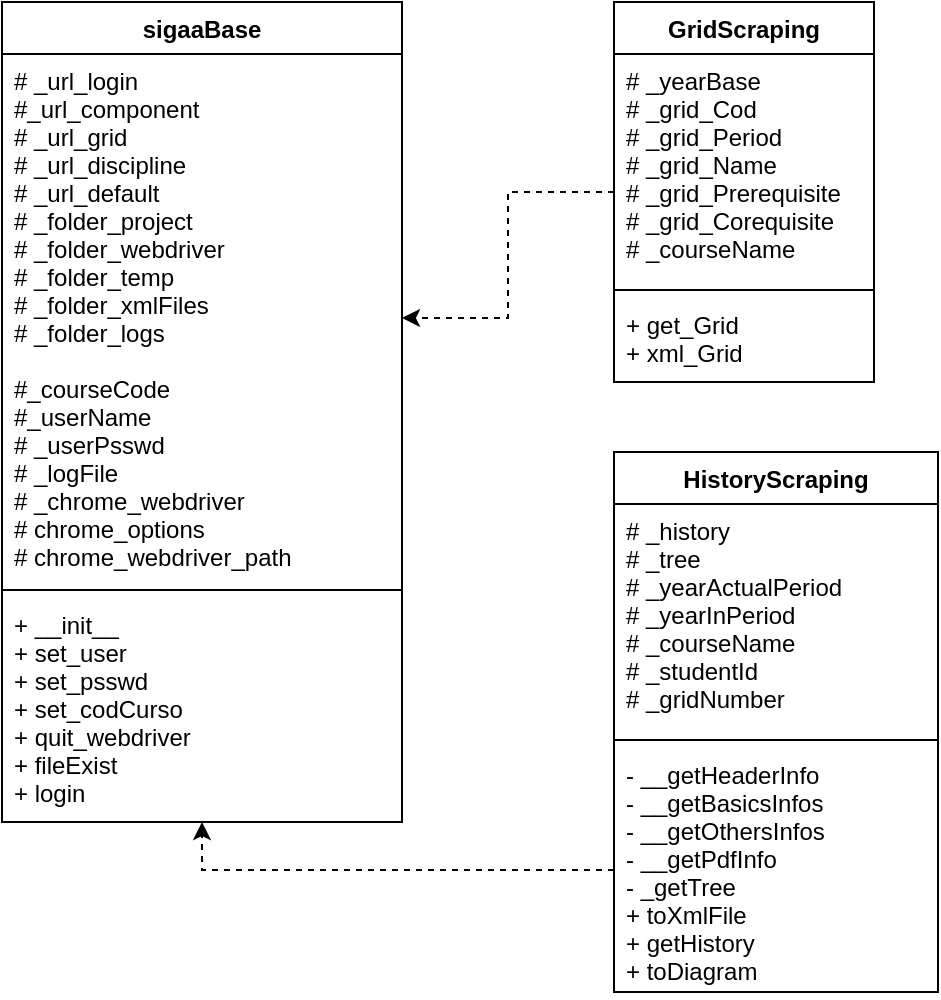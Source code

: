 <mxfile version="10.7.3" type="device"><diagram id="TUfjrLuIoflpBkXsVCOb" name="Page-1"><mxGraphModel dx="840" dy="442" grid="1" gridSize="10" guides="1" tooltips="1" connect="1" arrows="1" fold="1" page="1" pageScale="1" pageWidth="850" pageHeight="1100" background="#ffffff" math="0" shadow="0"><root><mxCell id="0"/><mxCell id="1" parent="0"/><mxCell id="PKCARS_-NlAy5rs864Q2-1" value="GridScraping" style="swimlane;fontStyle=1;align=center;verticalAlign=top;childLayout=stackLayout;horizontal=1;startSize=26;horizontalStack=0;resizeParent=1;resizeParentMax=0;resizeLast=0;collapsible=1;marginBottom=0;" parent="1" vertex="1"><mxGeometry x="356" y="120" width="130" height="190" as="geometry"><mxRectangle x="423" y="140" width="130" height="26" as="alternateBounds"/></mxGeometry></mxCell><mxCell id="PKCARS_-NlAy5rs864Q2-2" value="# _yearBase&#10;# _grid_Cod&#10;# _grid_Period&#10;# _grid_Name&#10;# _grid_Prerequisite&#10;# _grid_Corequisite&#10;# _courseName" style="text;strokeColor=none;fillColor=none;align=left;verticalAlign=top;spacingLeft=4;spacingRight=4;overflow=hidden;rotatable=0;points=[[0,0.5],[1,0.5]];portConstraint=eastwest;fontStyle=0" parent="PKCARS_-NlAy5rs864Q2-1" vertex="1"><mxGeometry y="26" width="130" height="114" as="geometry"/></mxCell><mxCell id="PKCARS_-NlAy5rs864Q2-3" value="" style="line;strokeWidth=1;fillColor=none;align=left;verticalAlign=middle;spacingTop=-1;spacingLeft=3;spacingRight=3;rotatable=0;labelPosition=right;points=[];portConstraint=eastwest;" parent="PKCARS_-NlAy5rs864Q2-1" vertex="1"><mxGeometry y="140" width="130" height="8" as="geometry"/></mxCell><mxCell id="PKCARS_-NlAy5rs864Q2-4" value="+ get_Grid&#10;+ xml_Grid&#10;" style="text;strokeColor=none;fillColor=none;align=left;verticalAlign=top;spacingLeft=4;spacingRight=4;overflow=hidden;rotatable=0;points=[[0,0.5],[1,0.5]];portConstraint=eastwest;" parent="PKCARS_-NlAy5rs864Q2-1" vertex="1"><mxGeometry y="148" width="130" height="42" as="geometry"/></mxCell><mxCell id="PKCARS_-NlAy5rs864Q2-15" style="edgeStyle=orthogonalEdgeStyle;rounded=0;orthogonalLoop=1;jettySize=auto;html=1;exitX=0;exitY=0.5;exitDx=0;exitDy=0;dashed=1;" parent="1" source="PKCARS_-NlAy5rs864Q2-1" target="PKCARS_-NlAy5rs864Q2-10" edge="1"><mxGeometry relative="1" as="geometry"><Array as="points"/></mxGeometry></mxCell><mxCell id="PKCARS_-NlAy5rs864Q2-9" value="sigaaBase" style="swimlane;fontStyle=1;align=center;verticalAlign=top;childLayout=stackLayout;horizontal=1;startSize=26;horizontalStack=0;resizeParent=1;resizeParentMax=0;resizeLast=0;collapsible=1;marginBottom=0;" parent="1" vertex="1"><mxGeometry x="50" y="120" width="200" height="410" as="geometry"><mxRectangle x="258" y="140" width="110" height="25" as="alternateBounds"/></mxGeometry></mxCell><mxCell id="PKCARS_-NlAy5rs864Q2-10" value="# _url_login&#10;#_url_component&#10;# _url_grid&#10;# _url_discipline&#10;# _url_default&#10;# _folder_project&#10;# _folder_webdriver&#10;# _folder_temp&#10;# _folder_xmlFiles&#10;# _folder_logs&#10;&#10;#_courseCode&#10;#_userName&#10;# _userPsswd&#10;# _logFile&#10;# _chrome_webdriver&#10;# chrome_options&#10;# chrome_webdriver_path" style="text;strokeColor=none;fillColor=none;align=left;verticalAlign=top;spacingLeft=4;spacingRight=4;overflow=hidden;rotatable=0;points=[[0,0.5],[1,0.5]];portConstraint=eastwest;fontStyle=0" parent="PKCARS_-NlAy5rs864Q2-9" vertex="1"><mxGeometry y="26" width="200" height="264" as="geometry"/></mxCell><mxCell id="PKCARS_-NlAy5rs864Q2-11" value="" style="line;strokeWidth=1;fillColor=none;align=left;verticalAlign=middle;spacingTop=-1;spacingLeft=3;spacingRight=3;rotatable=0;labelPosition=right;points=[];portConstraint=eastwest;" parent="PKCARS_-NlAy5rs864Q2-9" vertex="1"><mxGeometry y="290" width="200" height="8" as="geometry"/></mxCell><mxCell id="PKCARS_-NlAy5rs864Q2-12" value="+ __init__&#10;+ set_user&#10;+ set_psswd&#10;+ set_codCurso&#10;+ quit_webdriver&#10;+ fileExist&#10;+ login&#10;" style="text;strokeColor=none;fillColor=none;align=left;verticalAlign=top;spacingLeft=4;spacingRight=4;overflow=hidden;rotatable=0;points=[[0,0.5],[1,0.5]];portConstraint=eastwest;" parent="PKCARS_-NlAy5rs864Q2-9" vertex="1"><mxGeometry y="298" width="200" height="112" as="geometry"/></mxCell><mxCell id="PKCARS_-NlAy5rs864Q2-20" style="edgeStyle=orthogonalEdgeStyle;rounded=0;orthogonalLoop=1;jettySize=auto;html=1;entryX=0.5;entryY=1;entryDx=0;entryDy=0;dashed=1;" parent="1" source="PKCARS_-NlAy5rs864Q2-19" target="PKCARS_-NlAy5rs864Q2-9" edge="1"><mxGeometry relative="1" as="geometry"/></mxCell><mxCell id="PKCARS_-NlAy5rs864Q2-16" value="HistoryScraping" style="swimlane;fontStyle=1;align=center;verticalAlign=top;childLayout=stackLayout;horizontal=1;startSize=26;horizontalStack=0;resizeParent=1;resizeParentMax=0;resizeLast=0;collapsible=1;marginBottom=0;" parent="1" vertex="1"><mxGeometry x="356" y="345" width="162" height="270" as="geometry"><mxRectangle x="423" y="401" width="126" height="26" as="alternateBounds"/></mxGeometry></mxCell><mxCell id="PKCARS_-NlAy5rs864Q2-17" value="# _history&#10;# _tree&#10;# _yearActualPeriod&#10;# _yearInPeriod&#10;# _courseName&#10;# _studentId&#10;# _gridNumber&#10;" style="text;strokeColor=none;fillColor=none;align=left;verticalAlign=top;spacingLeft=4;spacingRight=4;overflow=hidden;rotatable=0;points=[[0,0.5],[1,0.5]];portConstraint=eastwest;" parent="PKCARS_-NlAy5rs864Q2-16" vertex="1"><mxGeometry y="26" width="162" height="114" as="geometry"/></mxCell><mxCell id="PKCARS_-NlAy5rs864Q2-18" value="" style="line;strokeWidth=1;fillColor=none;align=left;verticalAlign=middle;spacingTop=-1;spacingLeft=3;spacingRight=3;rotatable=0;labelPosition=right;points=[];portConstraint=eastwest;" parent="PKCARS_-NlAy5rs864Q2-16" vertex="1"><mxGeometry y="140" width="162" height="8" as="geometry"/></mxCell><mxCell id="PKCARS_-NlAy5rs864Q2-19" value="- __getHeaderInfo&#10;- __getBasicsInfos&#10;- __getOthersInfos&#10;- __getPdfInfo&#10;- _getTree&#10;+ toXmlFile&#10;+ getHistory&#10;+ toDiagram" style="text;strokeColor=none;fillColor=none;align=left;verticalAlign=top;spacingLeft=4;spacingRight=4;overflow=hidden;rotatable=0;points=[[0,0.5],[1,0.5]];portConstraint=eastwest;" parent="PKCARS_-NlAy5rs864Q2-16" vertex="1"><mxGeometry y="148" width="162" height="122" as="geometry"/></mxCell></root></mxGraphModel></diagram></mxfile>